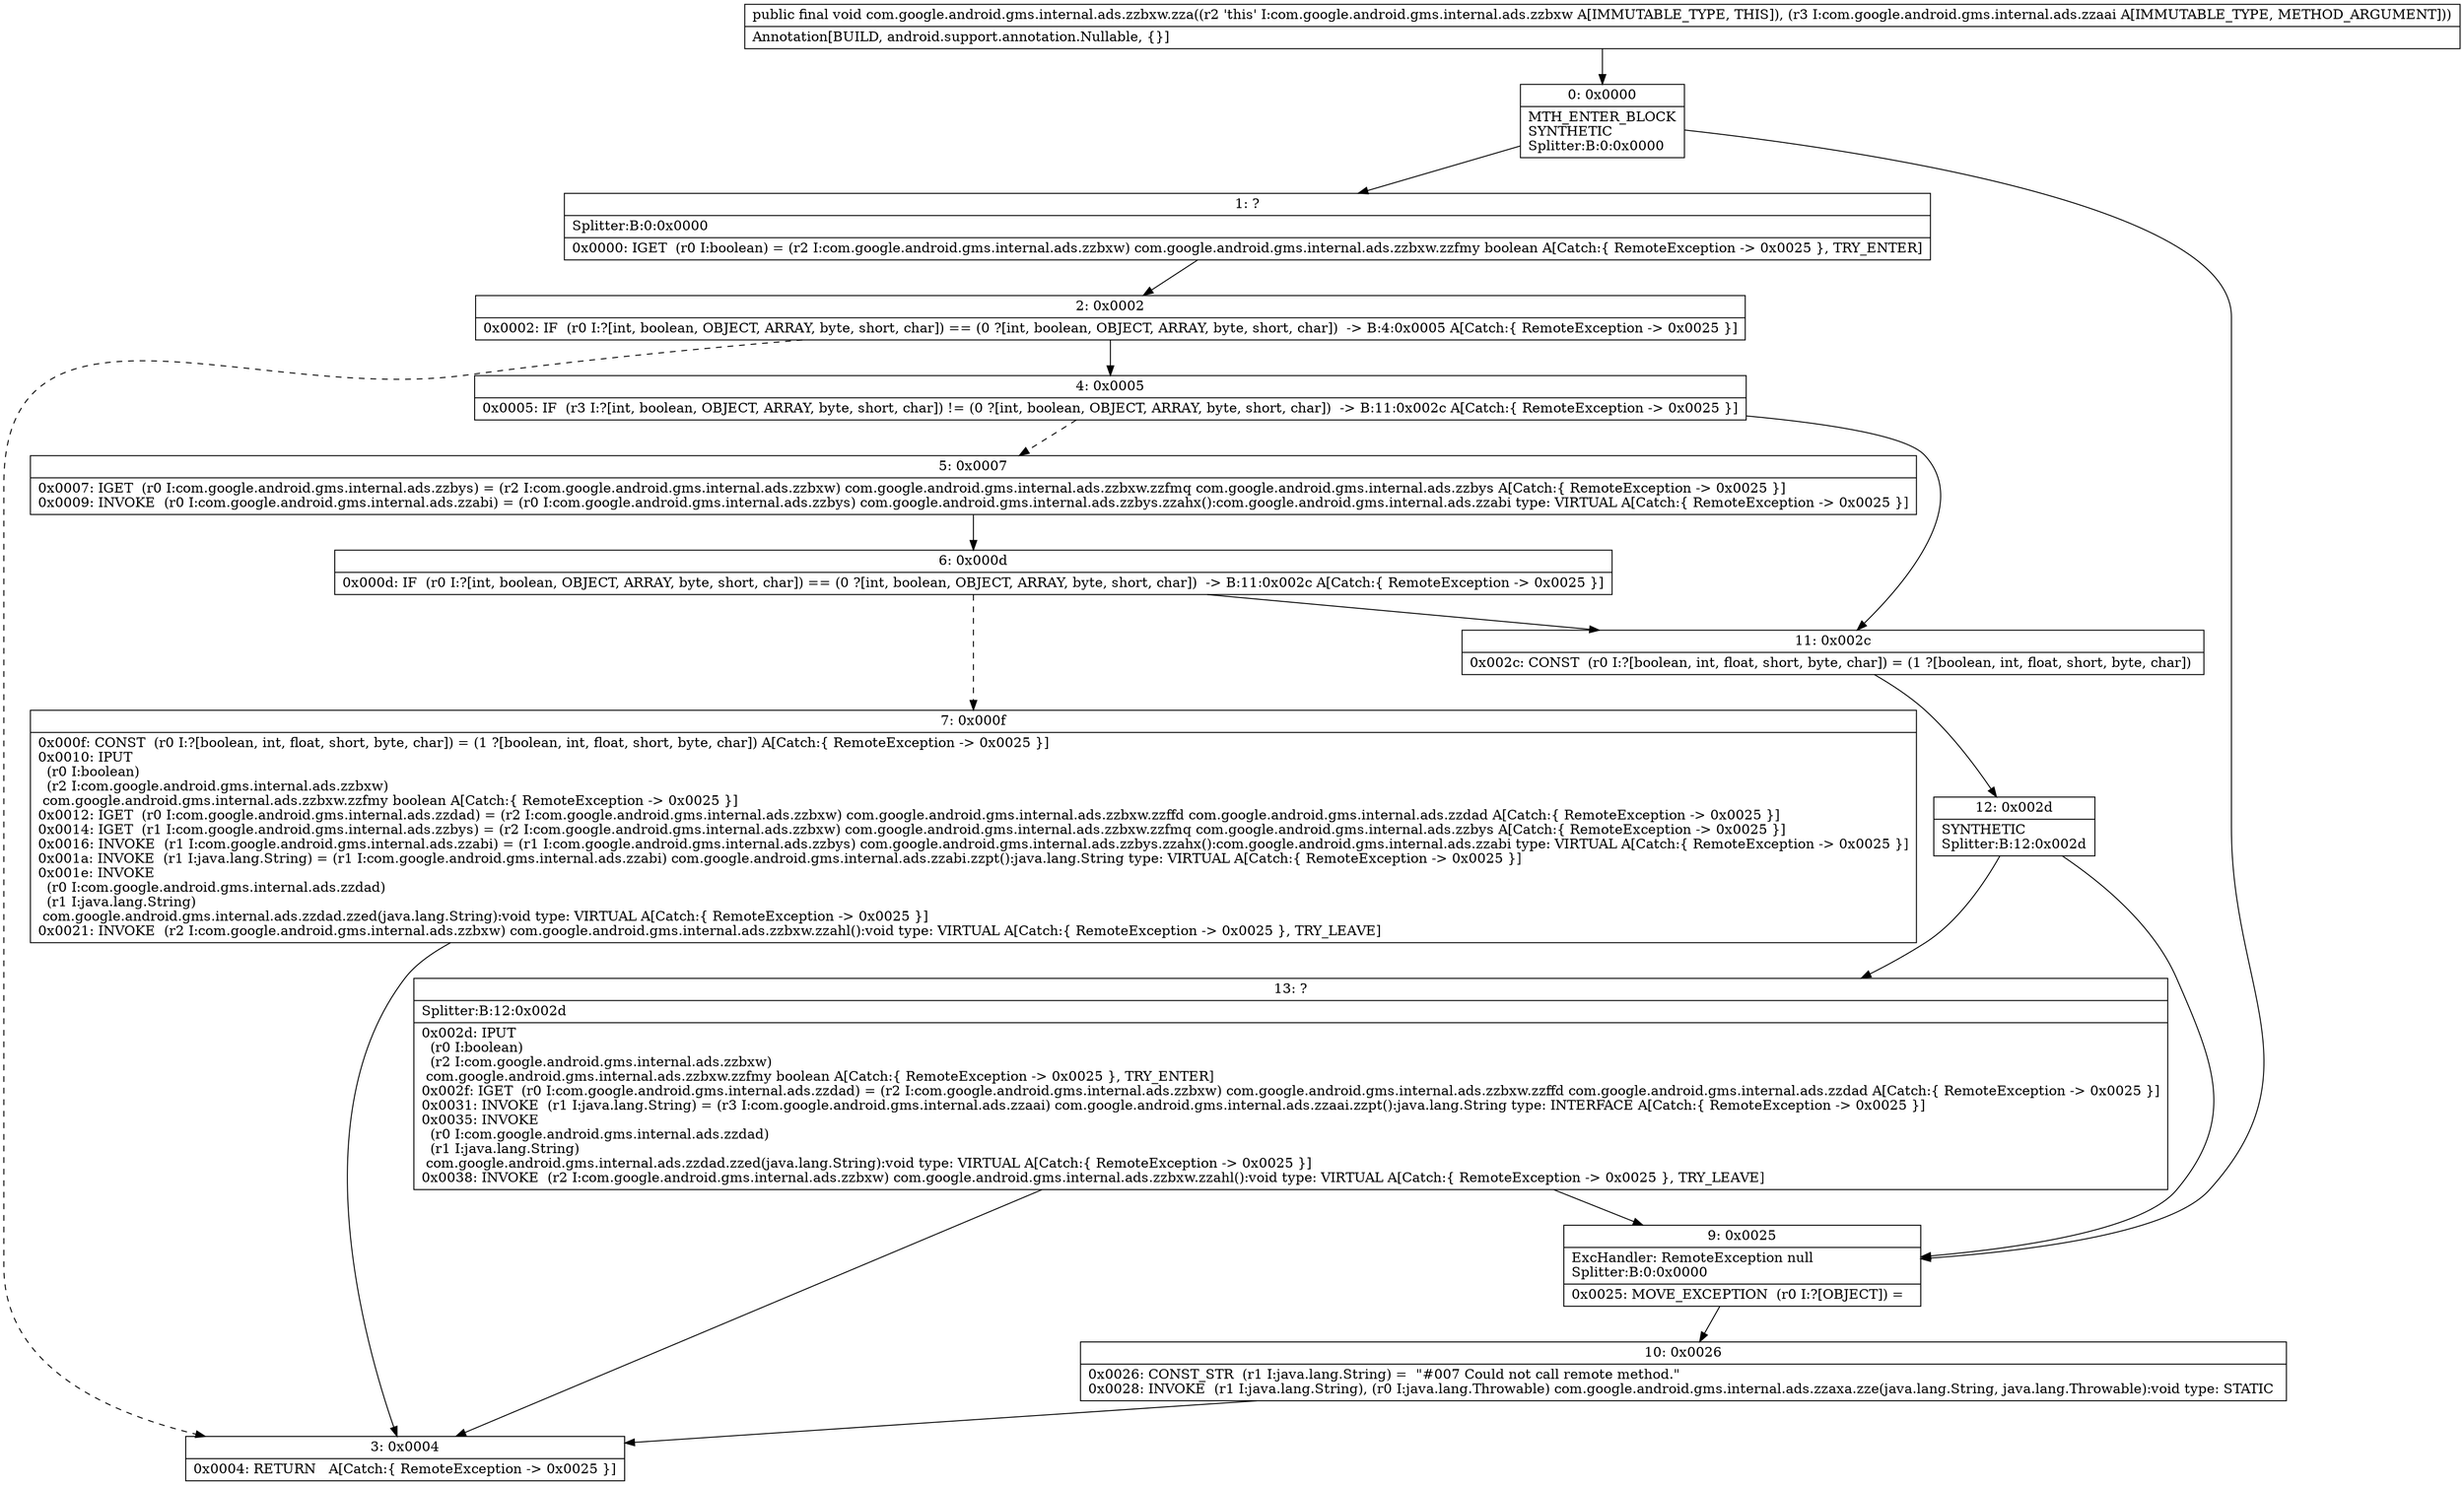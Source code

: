 digraph "CFG forcom.google.android.gms.internal.ads.zzbxw.zza(Lcom\/google\/android\/gms\/internal\/ads\/zzaai;)V" {
Node_0 [shape=record,label="{0\:\ 0x0000|MTH_ENTER_BLOCK\lSYNTHETIC\lSplitter:B:0:0x0000\l}"];
Node_1 [shape=record,label="{1\:\ ?|Splitter:B:0:0x0000\l|0x0000: IGET  (r0 I:boolean) = (r2 I:com.google.android.gms.internal.ads.zzbxw) com.google.android.gms.internal.ads.zzbxw.zzfmy boolean A[Catch:\{ RemoteException \-\> 0x0025 \}, TRY_ENTER]\l}"];
Node_2 [shape=record,label="{2\:\ 0x0002|0x0002: IF  (r0 I:?[int, boolean, OBJECT, ARRAY, byte, short, char]) == (0 ?[int, boolean, OBJECT, ARRAY, byte, short, char])  \-\> B:4:0x0005 A[Catch:\{ RemoteException \-\> 0x0025 \}]\l}"];
Node_3 [shape=record,label="{3\:\ 0x0004|0x0004: RETURN   A[Catch:\{ RemoteException \-\> 0x0025 \}]\l}"];
Node_4 [shape=record,label="{4\:\ 0x0005|0x0005: IF  (r3 I:?[int, boolean, OBJECT, ARRAY, byte, short, char]) != (0 ?[int, boolean, OBJECT, ARRAY, byte, short, char])  \-\> B:11:0x002c A[Catch:\{ RemoteException \-\> 0x0025 \}]\l}"];
Node_5 [shape=record,label="{5\:\ 0x0007|0x0007: IGET  (r0 I:com.google.android.gms.internal.ads.zzbys) = (r2 I:com.google.android.gms.internal.ads.zzbxw) com.google.android.gms.internal.ads.zzbxw.zzfmq com.google.android.gms.internal.ads.zzbys A[Catch:\{ RemoteException \-\> 0x0025 \}]\l0x0009: INVOKE  (r0 I:com.google.android.gms.internal.ads.zzabi) = (r0 I:com.google.android.gms.internal.ads.zzbys) com.google.android.gms.internal.ads.zzbys.zzahx():com.google.android.gms.internal.ads.zzabi type: VIRTUAL A[Catch:\{ RemoteException \-\> 0x0025 \}]\l}"];
Node_6 [shape=record,label="{6\:\ 0x000d|0x000d: IF  (r0 I:?[int, boolean, OBJECT, ARRAY, byte, short, char]) == (0 ?[int, boolean, OBJECT, ARRAY, byte, short, char])  \-\> B:11:0x002c A[Catch:\{ RemoteException \-\> 0x0025 \}]\l}"];
Node_7 [shape=record,label="{7\:\ 0x000f|0x000f: CONST  (r0 I:?[boolean, int, float, short, byte, char]) = (1 ?[boolean, int, float, short, byte, char]) A[Catch:\{ RemoteException \-\> 0x0025 \}]\l0x0010: IPUT  \l  (r0 I:boolean)\l  (r2 I:com.google.android.gms.internal.ads.zzbxw)\l com.google.android.gms.internal.ads.zzbxw.zzfmy boolean A[Catch:\{ RemoteException \-\> 0x0025 \}]\l0x0012: IGET  (r0 I:com.google.android.gms.internal.ads.zzdad) = (r2 I:com.google.android.gms.internal.ads.zzbxw) com.google.android.gms.internal.ads.zzbxw.zzffd com.google.android.gms.internal.ads.zzdad A[Catch:\{ RemoteException \-\> 0x0025 \}]\l0x0014: IGET  (r1 I:com.google.android.gms.internal.ads.zzbys) = (r2 I:com.google.android.gms.internal.ads.zzbxw) com.google.android.gms.internal.ads.zzbxw.zzfmq com.google.android.gms.internal.ads.zzbys A[Catch:\{ RemoteException \-\> 0x0025 \}]\l0x0016: INVOKE  (r1 I:com.google.android.gms.internal.ads.zzabi) = (r1 I:com.google.android.gms.internal.ads.zzbys) com.google.android.gms.internal.ads.zzbys.zzahx():com.google.android.gms.internal.ads.zzabi type: VIRTUAL A[Catch:\{ RemoteException \-\> 0x0025 \}]\l0x001a: INVOKE  (r1 I:java.lang.String) = (r1 I:com.google.android.gms.internal.ads.zzabi) com.google.android.gms.internal.ads.zzabi.zzpt():java.lang.String type: VIRTUAL A[Catch:\{ RemoteException \-\> 0x0025 \}]\l0x001e: INVOKE  \l  (r0 I:com.google.android.gms.internal.ads.zzdad)\l  (r1 I:java.lang.String)\l com.google.android.gms.internal.ads.zzdad.zzed(java.lang.String):void type: VIRTUAL A[Catch:\{ RemoteException \-\> 0x0025 \}]\l0x0021: INVOKE  (r2 I:com.google.android.gms.internal.ads.zzbxw) com.google.android.gms.internal.ads.zzbxw.zzahl():void type: VIRTUAL A[Catch:\{ RemoteException \-\> 0x0025 \}, TRY_LEAVE]\l}"];
Node_9 [shape=record,label="{9\:\ 0x0025|ExcHandler: RemoteException null\lSplitter:B:0:0x0000\l|0x0025: MOVE_EXCEPTION  (r0 I:?[OBJECT]) =  \l}"];
Node_10 [shape=record,label="{10\:\ 0x0026|0x0026: CONST_STR  (r1 I:java.lang.String) =  \"#007 Could not call remote method.\" \l0x0028: INVOKE  (r1 I:java.lang.String), (r0 I:java.lang.Throwable) com.google.android.gms.internal.ads.zzaxa.zze(java.lang.String, java.lang.Throwable):void type: STATIC \l}"];
Node_11 [shape=record,label="{11\:\ 0x002c|0x002c: CONST  (r0 I:?[boolean, int, float, short, byte, char]) = (1 ?[boolean, int, float, short, byte, char]) \l}"];
Node_12 [shape=record,label="{12\:\ 0x002d|SYNTHETIC\lSplitter:B:12:0x002d\l}"];
Node_13 [shape=record,label="{13\:\ ?|Splitter:B:12:0x002d\l|0x002d: IPUT  \l  (r0 I:boolean)\l  (r2 I:com.google.android.gms.internal.ads.zzbxw)\l com.google.android.gms.internal.ads.zzbxw.zzfmy boolean A[Catch:\{ RemoteException \-\> 0x0025 \}, TRY_ENTER]\l0x002f: IGET  (r0 I:com.google.android.gms.internal.ads.zzdad) = (r2 I:com.google.android.gms.internal.ads.zzbxw) com.google.android.gms.internal.ads.zzbxw.zzffd com.google.android.gms.internal.ads.zzdad A[Catch:\{ RemoteException \-\> 0x0025 \}]\l0x0031: INVOKE  (r1 I:java.lang.String) = (r3 I:com.google.android.gms.internal.ads.zzaai) com.google.android.gms.internal.ads.zzaai.zzpt():java.lang.String type: INTERFACE A[Catch:\{ RemoteException \-\> 0x0025 \}]\l0x0035: INVOKE  \l  (r0 I:com.google.android.gms.internal.ads.zzdad)\l  (r1 I:java.lang.String)\l com.google.android.gms.internal.ads.zzdad.zzed(java.lang.String):void type: VIRTUAL A[Catch:\{ RemoteException \-\> 0x0025 \}]\l0x0038: INVOKE  (r2 I:com.google.android.gms.internal.ads.zzbxw) com.google.android.gms.internal.ads.zzbxw.zzahl():void type: VIRTUAL A[Catch:\{ RemoteException \-\> 0x0025 \}, TRY_LEAVE]\l}"];
MethodNode[shape=record,label="{public final void com.google.android.gms.internal.ads.zzbxw.zza((r2 'this' I:com.google.android.gms.internal.ads.zzbxw A[IMMUTABLE_TYPE, THIS]), (r3 I:com.google.android.gms.internal.ads.zzaai A[IMMUTABLE_TYPE, METHOD_ARGUMENT]))  | Annotation[BUILD, android.support.annotation.Nullable, \{\}]\l}"];
MethodNode -> Node_0;
Node_0 -> Node_1;
Node_0 -> Node_9;
Node_1 -> Node_2;
Node_2 -> Node_3[style=dashed];
Node_2 -> Node_4;
Node_4 -> Node_5[style=dashed];
Node_4 -> Node_11;
Node_5 -> Node_6;
Node_6 -> Node_7[style=dashed];
Node_6 -> Node_11;
Node_7 -> Node_3;
Node_9 -> Node_10;
Node_10 -> Node_3;
Node_11 -> Node_12;
Node_12 -> Node_13;
Node_12 -> Node_9;
Node_13 -> Node_9;
Node_13 -> Node_3;
}

